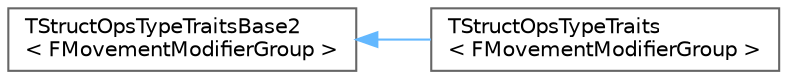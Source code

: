 digraph "Graphical Class Hierarchy"
{
 // INTERACTIVE_SVG=YES
 // LATEX_PDF_SIZE
  bgcolor="transparent";
  edge [fontname=Helvetica,fontsize=10,labelfontname=Helvetica,labelfontsize=10];
  node [fontname=Helvetica,fontsize=10,shape=box,height=0.2,width=0.4];
  rankdir="LR";
  Node0 [id="Node000000",label="TStructOpsTypeTraitsBase2\l\< FMovementModifierGroup \>",height=0.2,width=0.4,color="grey40", fillcolor="white", style="filled",URL="$d9/df0/structTStructOpsTypeTraitsBase2.html",tooltip=" "];
  Node0 -> Node1 [id="edge8596_Node000000_Node000001",dir="back",color="steelblue1",style="solid",tooltip=" "];
  Node1 [id="Node000001",label="TStructOpsTypeTraits\l\< FMovementModifierGroup \>",height=0.2,width=0.4,color="grey40", fillcolor="white", style="filled",URL="$d2/d23/structTStructOpsTypeTraits_3_01FMovementModifierGroup_01_4.html",tooltip=" "];
}
